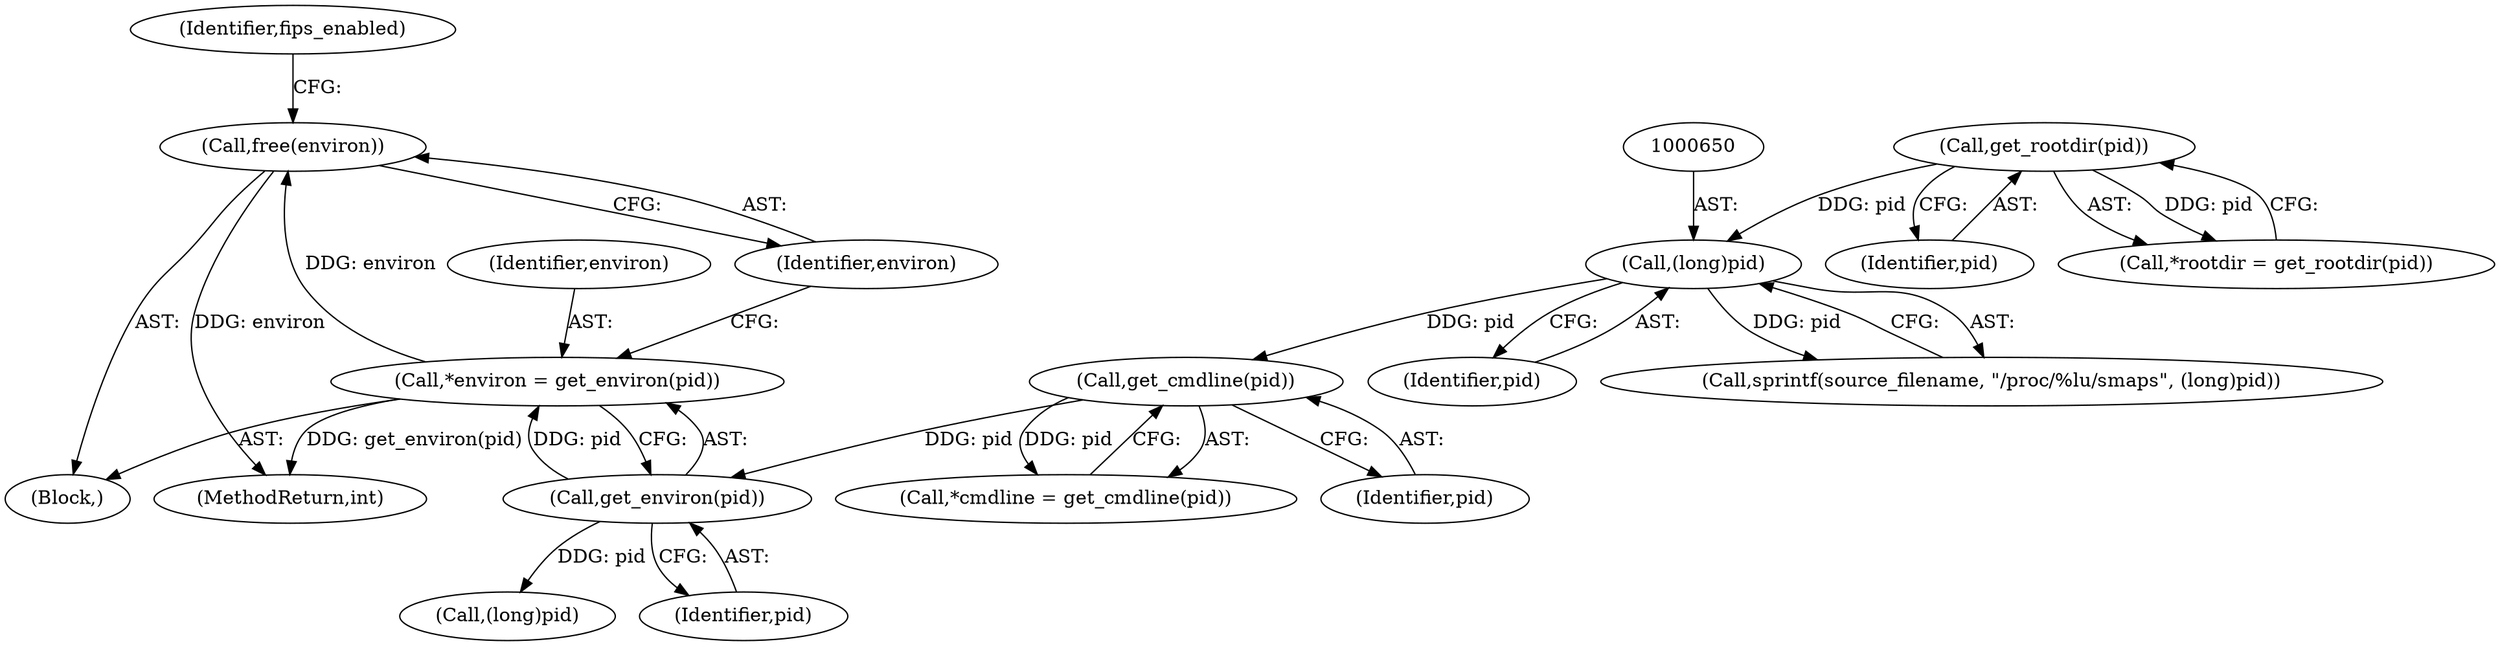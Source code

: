 digraph "0_abrt_80408e9e24a1c10f85fd969e1853e0f192157f92_0@API" {
"1000821" [label="(Call,free(environ))"];
"1000817" [label="(Call,*environ = get_environ(pid))"];
"1000819" [label="(Call,get_environ(pid))"];
"1000812" [label="(Call,get_cmdline(pid))"];
"1000649" [label="(Call,(long)pid)"];
"1000627" [label="(Call,get_rootdir(pid))"];
"1000627" [label="(Call,get_rootdir(pid))"];
"1000963" [label="(Call,(long)pid)"];
"1000649" [label="(Call,(long)pid)"];
"1000819" [label="(Call,get_environ(pid))"];
"1000821" [label="(Call,free(environ))"];
"1000817" [label="(Call,*environ = get_environ(pid))"];
"1000820" [label="(Identifier,pid)"];
"1000628" [label="(Identifier,pid)"];
"1000825" [label="(Identifier,fips_enabled)"];
"1000625" [label="(Call,*rootdir = get_rootdir(pid))"];
"1000651" [label="(Identifier,pid)"];
"1000818" [label="(Identifier,environ)"];
"1000810" [label="(Call,*cmdline = get_cmdline(pid))"];
"1000813" [label="(Identifier,pid)"];
"1000623" [label="(Block,)"];
"1001168" [label="(MethodReturn,int)"];
"1000812" [label="(Call,get_cmdline(pid))"];
"1000822" [label="(Identifier,environ)"];
"1000646" [label="(Call,sprintf(source_filename, \"/proc/%lu/smaps\", (long)pid))"];
"1000821" -> "1000623"  [label="AST: "];
"1000821" -> "1000822"  [label="CFG: "];
"1000822" -> "1000821"  [label="AST: "];
"1000825" -> "1000821"  [label="CFG: "];
"1000821" -> "1001168"  [label="DDG: environ"];
"1000817" -> "1000821"  [label="DDG: environ"];
"1000817" -> "1000623"  [label="AST: "];
"1000817" -> "1000819"  [label="CFG: "];
"1000818" -> "1000817"  [label="AST: "];
"1000819" -> "1000817"  [label="AST: "];
"1000822" -> "1000817"  [label="CFG: "];
"1000817" -> "1001168"  [label="DDG: get_environ(pid)"];
"1000819" -> "1000817"  [label="DDG: pid"];
"1000819" -> "1000820"  [label="CFG: "];
"1000820" -> "1000819"  [label="AST: "];
"1000812" -> "1000819"  [label="DDG: pid"];
"1000819" -> "1000963"  [label="DDG: pid"];
"1000812" -> "1000810"  [label="AST: "];
"1000812" -> "1000813"  [label="CFG: "];
"1000813" -> "1000812"  [label="AST: "];
"1000810" -> "1000812"  [label="CFG: "];
"1000812" -> "1000810"  [label="DDG: pid"];
"1000649" -> "1000812"  [label="DDG: pid"];
"1000649" -> "1000646"  [label="AST: "];
"1000649" -> "1000651"  [label="CFG: "];
"1000650" -> "1000649"  [label="AST: "];
"1000651" -> "1000649"  [label="AST: "];
"1000646" -> "1000649"  [label="CFG: "];
"1000649" -> "1000646"  [label="DDG: pid"];
"1000627" -> "1000649"  [label="DDG: pid"];
"1000627" -> "1000625"  [label="AST: "];
"1000627" -> "1000628"  [label="CFG: "];
"1000628" -> "1000627"  [label="AST: "];
"1000625" -> "1000627"  [label="CFG: "];
"1000627" -> "1000625"  [label="DDG: pid"];
}
